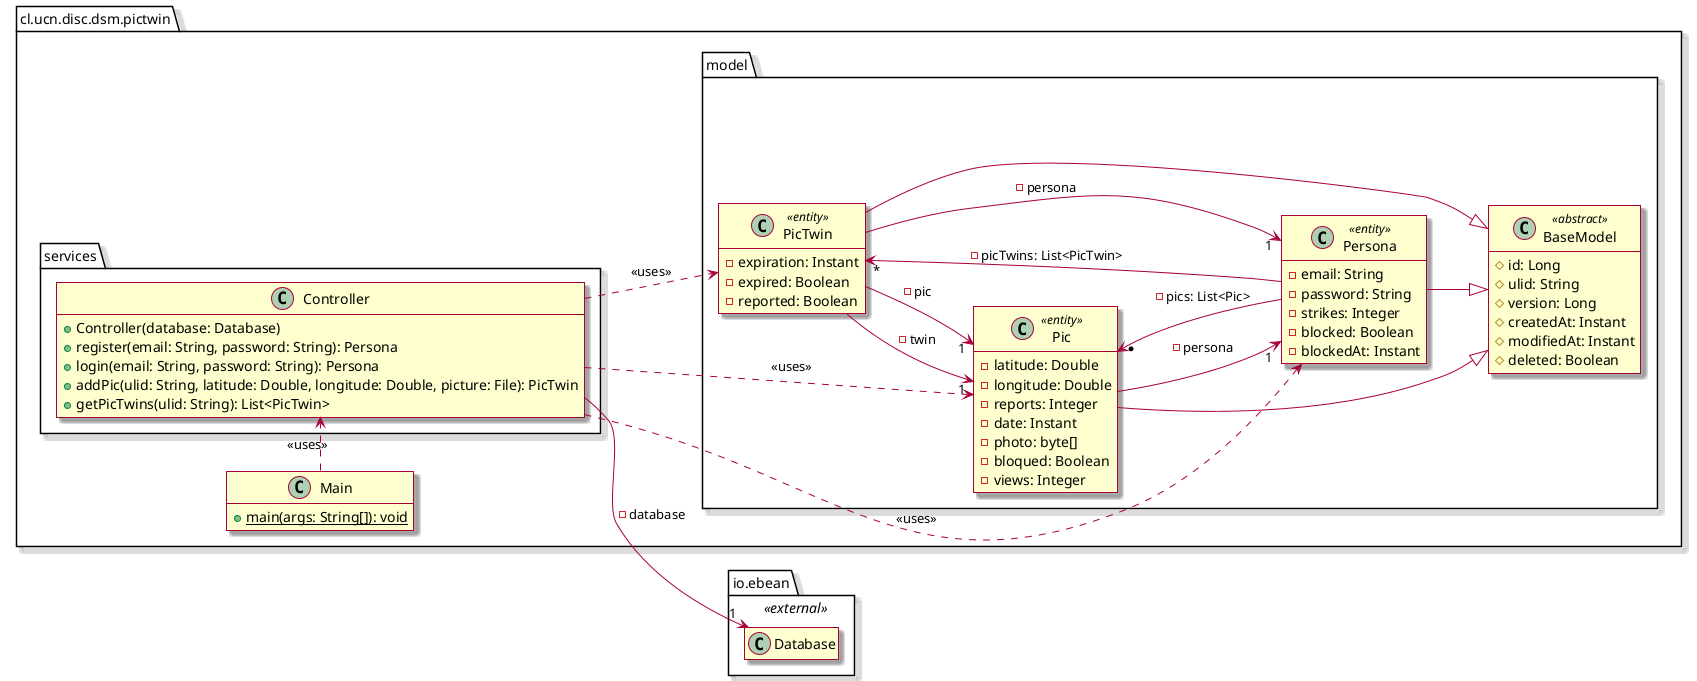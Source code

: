 @startuml
skin rose
hide empty method
left to right direction
set separator none
allow_mixing
hide empty members

package io.ebean <<external>> {
    class Database {
    }
}

package cl.ucn.disc.dsm.pictwin {

    package model {

        class BaseModel <<abstract>> {
            # id: Long
            # ulid: String
            # version: Long
            # createdAt: Instant
            # modifiedAt: Instant
            # deleted: Boolean
        }

        class Persona <<entity>> {
            - email: String
            - password: String
            - strikes: Integer
            - blocked: Boolean
            - blockedAt: Instant
        }
        Persona --|> BaseModel

        class Pic <<entity>>{
            - latitude: Double
            - longitude: Double
            - reports: Integer
            - date: Instant
            - photo: byte[]
            - bloqued: Boolean
            - views: Integer
        }
        Pic --|> BaseModel
        Pic --> "1" Persona: - persona
        Pic "* " <-- Persona: - pics: List<Pic>

        class PicTwin <<entity>> {
            - expiration: Instant
            - expired: Boolean
            - reported: Boolean
        }
        PicTwin --|> BaseModel
        PicTwin --> "1" Persona: - persona
        PicTwin --> "1" Pic: - pic
        PicTwin --> "1" Pic: - twin
        PicTwin "*" <-- Persona: - picTwins: List<PicTwin>

    }

    package services {

        class Controller {
            + Controller(database: Database)
            + register(email: String, password: String): Persona
            + login(email: String, password: String): Persona
            + addPic(ulid: String, latitude: Double, longitude: Double, picture: File): PicTwin
            + getPicTwins(ulid: String): List<PicTwin>
        }
        Controller --> "1" Database:  - database
        Controller ..> Persona: <<uses>>
        Controller ..> Pic: <<uses>>
        Controller ..> PicTwin: <<uses>>
    }

    class Main {
        + {static} main(args: String[]): void
    }
    Main .> Controller: <<uses>>

}

@enduml